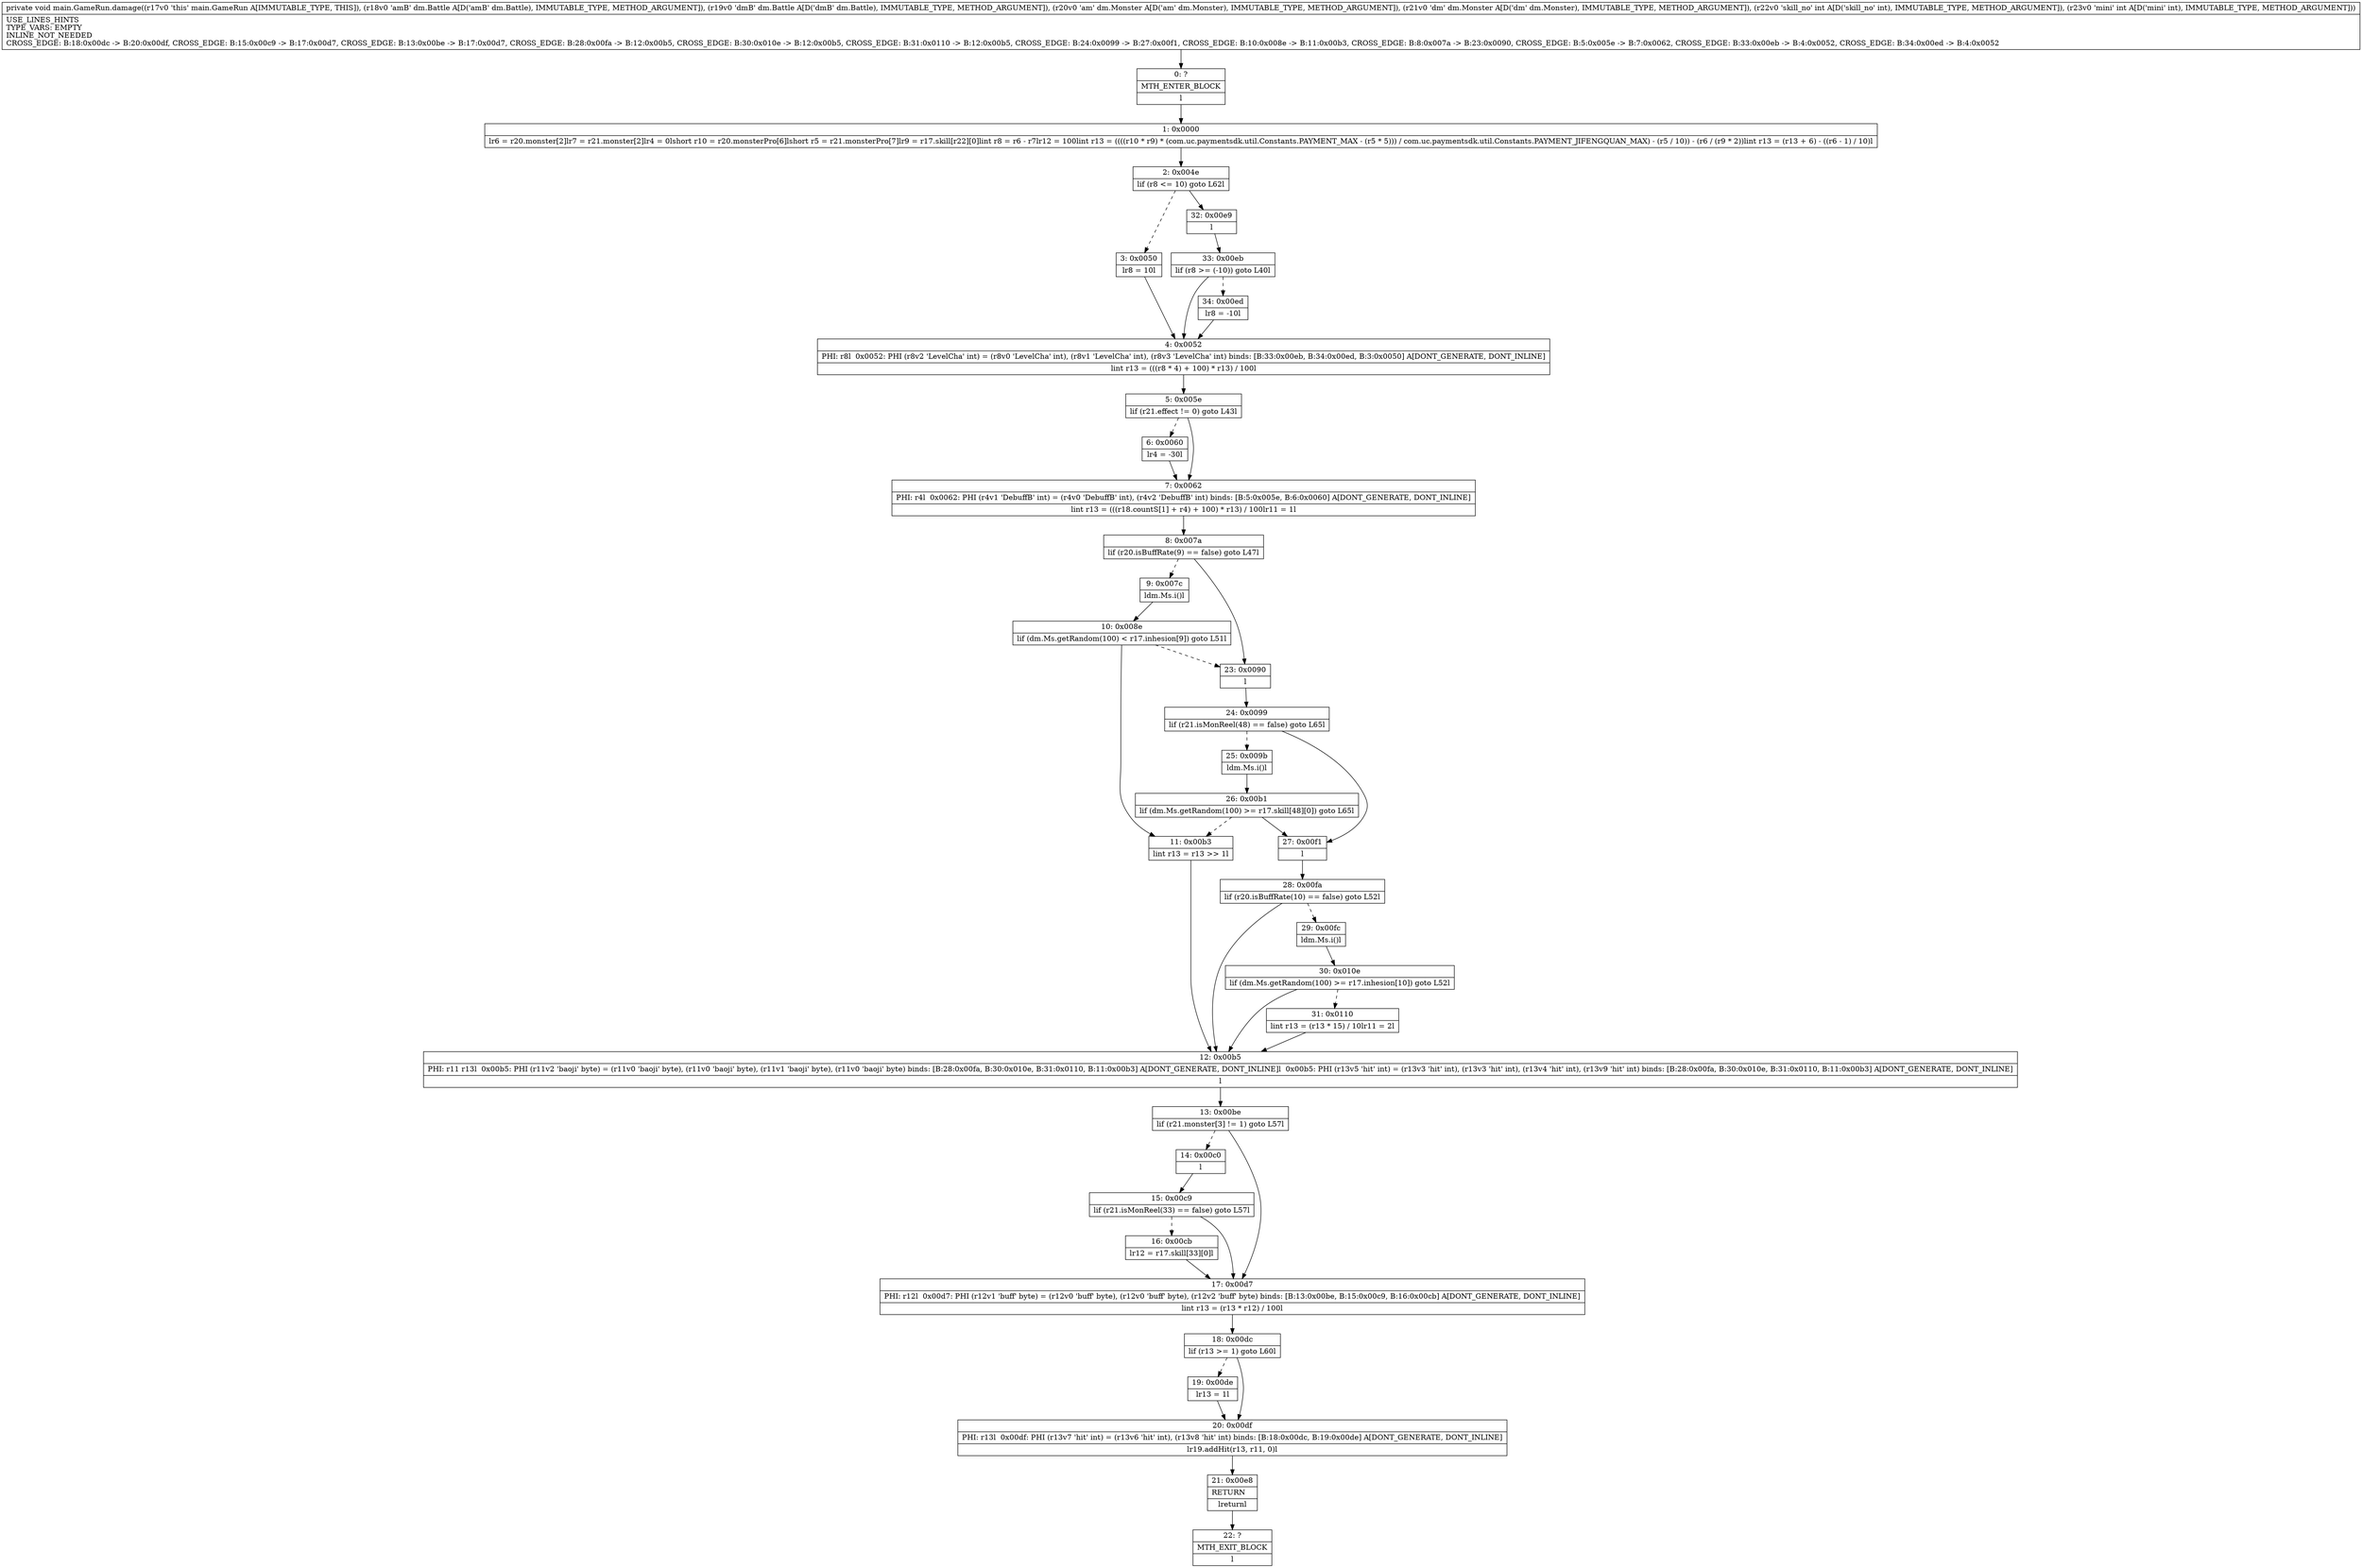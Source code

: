 digraph "CFG formain.GameRun.damage(Ldm\/Battle;Ldm\/Battle;Ldm\/Monster;Ldm\/Monster;II)V" {
Node_0 [shape=record,label="{0\:\ ?|MTH_ENTER_BLOCK\l|l}"];
Node_1 [shape=record,label="{1\:\ 0x0000|lr6 = r20.monster[2]lr7 = r21.monster[2]lr4 = 0lshort r10 = r20.monsterPro[6]lshort r5 = r21.monsterPro[7]lr9 = r17.skill[r22][0]lint r8 = r6 \- r7lr12 = 100lint r13 = ((((r10 * r9) * (com.uc.paymentsdk.util.Constants.PAYMENT_MAX \- (r5 * 5))) \/ com.uc.paymentsdk.util.Constants.PAYMENT_JIFENGQUAN_MAX) \- (r5 \/ 10)) \- (r6 \/ (r9 * 2))lint r13 = (r13 + 6) \- ((r6 \- 1) \/ 10)l}"];
Node_2 [shape=record,label="{2\:\ 0x004e|lif (r8 \<= 10) goto L62l}"];
Node_3 [shape=record,label="{3\:\ 0x0050|lr8 = 10l}"];
Node_4 [shape=record,label="{4\:\ 0x0052|PHI: r8l  0x0052: PHI (r8v2 'LevelCha' int) = (r8v0 'LevelCha' int), (r8v1 'LevelCha' int), (r8v3 'LevelCha' int) binds: [B:33:0x00eb, B:34:0x00ed, B:3:0x0050] A[DONT_GENERATE, DONT_INLINE]\l|lint r13 = (((r8 * 4) + 100) * r13) \/ 100l}"];
Node_5 [shape=record,label="{5\:\ 0x005e|lif (r21.effect != 0) goto L43l}"];
Node_6 [shape=record,label="{6\:\ 0x0060|lr4 = \-30l}"];
Node_7 [shape=record,label="{7\:\ 0x0062|PHI: r4l  0x0062: PHI (r4v1 'DebuffB' int) = (r4v0 'DebuffB' int), (r4v2 'DebuffB' int) binds: [B:5:0x005e, B:6:0x0060] A[DONT_GENERATE, DONT_INLINE]\l|lint r13 = (((r18.countS[1] + r4) + 100) * r13) \/ 100lr11 = 1l}"];
Node_8 [shape=record,label="{8\:\ 0x007a|lif (r20.isBuffRate(9) == false) goto L47l}"];
Node_9 [shape=record,label="{9\:\ 0x007c|ldm.Ms.i()l}"];
Node_10 [shape=record,label="{10\:\ 0x008e|lif (dm.Ms.getRandom(100) \< r17.inhesion[9]) goto L51l}"];
Node_11 [shape=record,label="{11\:\ 0x00b3|lint r13 = r13 \>\> 1l}"];
Node_12 [shape=record,label="{12\:\ 0x00b5|PHI: r11 r13l  0x00b5: PHI (r11v2 'baoji' byte) = (r11v0 'baoji' byte), (r11v0 'baoji' byte), (r11v1 'baoji' byte), (r11v0 'baoji' byte) binds: [B:28:0x00fa, B:30:0x010e, B:31:0x0110, B:11:0x00b3] A[DONT_GENERATE, DONT_INLINE]l  0x00b5: PHI (r13v5 'hit' int) = (r13v3 'hit' int), (r13v3 'hit' int), (r13v4 'hit' int), (r13v9 'hit' int) binds: [B:28:0x00fa, B:30:0x010e, B:31:0x0110, B:11:0x00b3] A[DONT_GENERATE, DONT_INLINE]\l|l}"];
Node_13 [shape=record,label="{13\:\ 0x00be|lif (r21.monster[3] != 1) goto L57l}"];
Node_14 [shape=record,label="{14\:\ 0x00c0|l}"];
Node_15 [shape=record,label="{15\:\ 0x00c9|lif (r21.isMonReel(33) == false) goto L57l}"];
Node_16 [shape=record,label="{16\:\ 0x00cb|lr12 = r17.skill[33][0]l}"];
Node_17 [shape=record,label="{17\:\ 0x00d7|PHI: r12l  0x00d7: PHI (r12v1 'buff' byte) = (r12v0 'buff' byte), (r12v0 'buff' byte), (r12v2 'buff' byte) binds: [B:13:0x00be, B:15:0x00c9, B:16:0x00cb] A[DONT_GENERATE, DONT_INLINE]\l|lint r13 = (r13 * r12) \/ 100l}"];
Node_18 [shape=record,label="{18\:\ 0x00dc|lif (r13 \>= 1) goto L60l}"];
Node_19 [shape=record,label="{19\:\ 0x00de|lr13 = 1l}"];
Node_20 [shape=record,label="{20\:\ 0x00df|PHI: r13l  0x00df: PHI (r13v7 'hit' int) = (r13v6 'hit' int), (r13v8 'hit' int) binds: [B:18:0x00dc, B:19:0x00de] A[DONT_GENERATE, DONT_INLINE]\l|lr19.addHit(r13, r11, 0)l}"];
Node_21 [shape=record,label="{21\:\ 0x00e8|RETURN\l|lreturnl}"];
Node_22 [shape=record,label="{22\:\ ?|MTH_EXIT_BLOCK\l|l}"];
Node_23 [shape=record,label="{23\:\ 0x0090|l}"];
Node_24 [shape=record,label="{24\:\ 0x0099|lif (r21.isMonReel(48) == false) goto L65l}"];
Node_25 [shape=record,label="{25\:\ 0x009b|ldm.Ms.i()l}"];
Node_26 [shape=record,label="{26\:\ 0x00b1|lif (dm.Ms.getRandom(100) \>= r17.skill[48][0]) goto L65l}"];
Node_27 [shape=record,label="{27\:\ 0x00f1|l}"];
Node_28 [shape=record,label="{28\:\ 0x00fa|lif (r20.isBuffRate(10) == false) goto L52l}"];
Node_29 [shape=record,label="{29\:\ 0x00fc|ldm.Ms.i()l}"];
Node_30 [shape=record,label="{30\:\ 0x010e|lif (dm.Ms.getRandom(100) \>= r17.inhesion[10]) goto L52l}"];
Node_31 [shape=record,label="{31\:\ 0x0110|lint r13 = (r13 * 15) \/ 10lr11 = 2l}"];
Node_32 [shape=record,label="{32\:\ 0x00e9|l}"];
Node_33 [shape=record,label="{33\:\ 0x00eb|lif (r8 \>= (\-10)) goto L40l}"];
Node_34 [shape=record,label="{34\:\ 0x00ed|lr8 = \-10l}"];
MethodNode[shape=record,label="{private void main.GameRun.damage((r17v0 'this' main.GameRun A[IMMUTABLE_TYPE, THIS]), (r18v0 'amB' dm.Battle A[D('amB' dm.Battle), IMMUTABLE_TYPE, METHOD_ARGUMENT]), (r19v0 'dmB' dm.Battle A[D('dmB' dm.Battle), IMMUTABLE_TYPE, METHOD_ARGUMENT]), (r20v0 'am' dm.Monster A[D('am' dm.Monster), IMMUTABLE_TYPE, METHOD_ARGUMENT]), (r21v0 'dm' dm.Monster A[D('dm' dm.Monster), IMMUTABLE_TYPE, METHOD_ARGUMENT]), (r22v0 'skill_no' int A[D('skill_no' int), IMMUTABLE_TYPE, METHOD_ARGUMENT]), (r23v0 'mini' int A[D('mini' int), IMMUTABLE_TYPE, METHOD_ARGUMENT]))  | USE_LINES_HINTS\lTYPE_VARS: EMPTY\lINLINE_NOT_NEEDED\lCROSS_EDGE: B:18:0x00dc \-\> B:20:0x00df, CROSS_EDGE: B:15:0x00c9 \-\> B:17:0x00d7, CROSS_EDGE: B:13:0x00be \-\> B:17:0x00d7, CROSS_EDGE: B:28:0x00fa \-\> B:12:0x00b5, CROSS_EDGE: B:30:0x010e \-\> B:12:0x00b5, CROSS_EDGE: B:31:0x0110 \-\> B:12:0x00b5, CROSS_EDGE: B:24:0x0099 \-\> B:27:0x00f1, CROSS_EDGE: B:10:0x008e \-\> B:11:0x00b3, CROSS_EDGE: B:8:0x007a \-\> B:23:0x0090, CROSS_EDGE: B:5:0x005e \-\> B:7:0x0062, CROSS_EDGE: B:33:0x00eb \-\> B:4:0x0052, CROSS_EDGE: B:34:0x00ed \-\> B:4:0x0052\l}"];
MethodNode -> Node_0;
Node_0 -> Node_1;
Node_1 -> Node_2;
Node_2 -> Node_3[style=dashed];
Node_2 -> Node_32;
Node_3 -> Node_4;
Node_4 -> Node_5;
Node_5 -> Node_6[style=dashed];
Node_5 -> Node_7;
Node_6 -> Node_7;
Node_7 -> Node_8;
Node_8 -> Node_9[style=dashed];
Node_8 -> Node_23;
Node_9 -> Node_10;
Node_10 -> Node_23[style=dashed];
Node_10 -> Node_11;
Node_11 -> Node_12;
Node_12 -> Node_13;
Node_13 -> Node_14[style=dashed];
Node_13 -> Node_17;
Node_14 -> Node_15;
Node_15 -> Node_16[style=dashed];
Node_15 -> Node_17;
Node_16 -> Node_17;
Node_17 -> Node_18;
Node_18 -> Node_19[style=dashed];
Node_18 -> Node_20;
Node_19 -> Node_20;
Node_20 -> Node_21;
Node_21 -> Node_22;
Node_23 -> Node_24;
Node_24 -> Node_25[style=dashed];
Node_24 -> Node_27;
Node_25 -> Node_26;
Node_26 -> Node_11[style=dashed];
Node_26 -> Node_27;
Node_27 -> Node_28;
Node_28 -> Node_12;
Node_28 -> Node_29[style=dashed];
Node_29 -> Node_30;
Node_30 -> Node_12;
Node_30 -> Node_31[style=dashed];
Node_31 -> Node_12;
Node_32 -> Node_33;
Node_33 -> Node_4;
Node_33 -> Node_34[style=dashed];
Node_34 -> Node_4;
}

